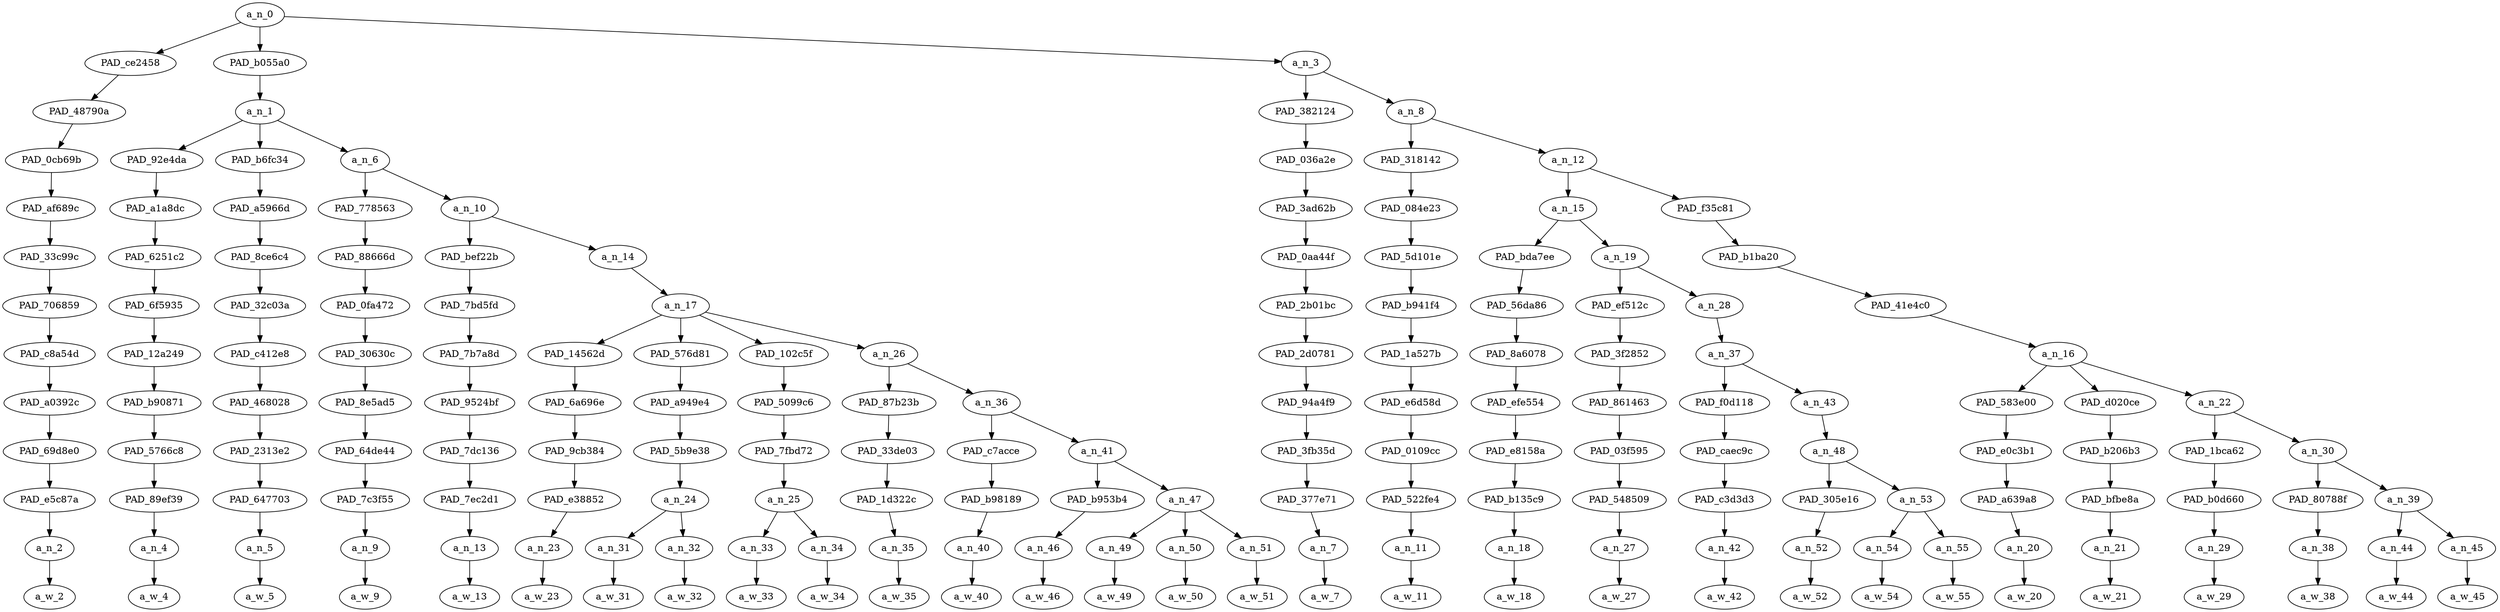 strict digraph "" {
	a_n_0	[div_dir=1,
		index=0,
		level=12,
		pos="11.420572916666666,12!",
		text_span="[0, 1, 2, 3, 4, 5, 6, 7, 8, 9, 10, 11, 12, 13, 14, 15, 16, 17, 18, 19, 20, 21, 22, 23, 24, 25, 26, 27, 28, 29]",
		value=0.99999999];
	PAD_ce2458	[div_dir=1,
		index=1,
		level=11,
		pos="15.0,11!",
		text_span="[15]",
		value=0.02123434];
	a_n_0 -> PAD_ce2458;
	PAD_b055a0	[div_dir=1,
		index=0,
		level=11,
		pos="1.4791666666666667,11!",
		text_span="[0, 1, 2, 3, 4, 5, 6, 7, 8, 9, 10, 11, 12, 13, 14]",
		value=0.55480611];
	a_n_0 -> PAD_b055a0;
	a_n_3	[div_dir=1,
		index=2,
		level=11,
		pos="17.782552083333336,11!",
		text_span="[16, 17, 18, 19, 20, 21, 22, 23, 24, 25, 26, 27, 28, 29]",
		value=0.42381063];
	a_n_0 -> a_n_3;
	PAD_48790a	[div_dir=1,
		index=1,
		level=10,
		pos="15.0,10!",
		text_span="[15]",
		value=0.02123434];
	PAD_ce2458 -> PAD_48790a;
	PAD_0cb69b	[div_dir=1,
		index=3,
		level=9,
		pos="15.0,9!",
		text_span="[15]",
		value=0.02123434];
	PAD_48790a -> PAD_0cb69b;
	PAD_af689c	[div_dir=1,
		index=4,
		level=8,
		pos="15.0,8!",
		text_span="[15]",
		value=0.02123434];
	PAD_0cb69b -> PAD_af689c;
	PAD_33c99c	[div_dir=1,
		index=5,
		level=7,
		pos="15.0,7!",
		text_span="[15]",
		value=0.02123434];
	PAD_af689c -> PAD_33c99c;
	PAD_706859	[div_dir=1,
		index=5,
		level=6,
		pos="15.0,6!",
		text_span="[15]",
		value=0.02123434];
	PAD_33c99c -> PAD_706859;
	PAD_c8a54d	[div_dir=1,
		index=8,
		level=5,
		pos="15.0,5!",
		text_span="[15]",
		value=0.02123434];
	PAD_706859 -> PAD_c8a54d;
	PAD_a0392c	[div_dir=1,
		index=9,
		level=4,
		pos="15.0,4!",
		text_span="[15]",
		value=0.02123434];
	PAD_c8a54d -> PAD_a0392c;
	PAD_69d8e0	[div_dir=1,
		index=10,
		level=3,
		pos="15.0,3!",
		text_span="[15]",
		value=0.02123434];
	PAD_a0392c -> PAD_69d8e0;
	PAD_e5c87a	[div_dir=1,
		index=11,
		level=2,
		pos="15.0,2!",
		text_span="[15]",
		value=0.02123434];
	PAD_69d8e0 -> PAD_e5c87a;
	a_n_2	[div_dir=1,
		index=15,
		level=1,
		pos="15.0,1!",
		text_span="[15]",
		value=0.02123434];
	PAD_e5c87a -> a_n_2;
	a_w_2	[div_dir=0,
		index=15,
		level=0,
		pos="15,0!",
		text_span="[15]",
		value=it];
	a_n_2 -> a_w_2;
	a_n_1	[div_dir=1,
		index=0,
		level=10,
		pos="1.4791666666666667,10!",
		text_span="[0, 1, 2, 3, 4, 5, 6, 7, 8, 9, 10, 11, 12, 13, 14]",
		value=0.55480611];
	PAD_b055a0 -> a_n_1;
	PAD_92e4da	[div_dir=1,
		index=0,
		level=9,
		pos="0.0,9!",
		text_span="[0]",
		value=0.03740159];
	a_n_1 -> PAD_92e4da;
	PAD_b6fc34	[div_dir=-1,
		index=1,
		level=9,
		pos="1.0,9!",
		text_span="[1]",
		value=0.04365316];
	a_n_1 -> PAD_b6fc34;
	a_n_6	[div_dir=1,
		index=2,
		level=9,
		pos="3.4375,9!",
		text_span="[2, 3, 4, 5, 6, 7, 8, 9, 10, 11, 12, 13, 14]",
		value=0.47360919];
	a_n_1 -> a_n_6;
	PAD_a1a8dc	[div_dir=1,
		index=0,
		level=8,
		pos="0.0,8!",
		text_span="[0]",
		value=0.03740159];
	PAD_92e4da -> PAD_a1a8dc;
	PAD_6251c2	[div_dir=1,
		index=0,
		level=7,
		pos="0.0,7!",
		text_span="[0]",
		value=0.03740159];
	PAD_a1a8dc -> PAD_6251c2;
	PAD_6f5935	[div_dir=1,
		index=0,
		level=6,
		pos="0.0,6!",
		text_span="[0]",
		value=0.03740159];
	PAD_6251c2 -> PAD_6f5935;
	PAD_12a249	[div_dir=1,
		index=0,
		level=5,
		pos="0.0,5!",
		text_span="[0]",
		value=0.03740159];
	PAD_6f5935 -> PAD_12a249;
	PAD_b90871	[div_dir=1,
		index=0,
		level=4,
		pos="0.0,4!",
		text_span="[0]",
		value=0.03740159];
	PAD_12a249 -> PAD_b90871;
	PAD_5766c8	[div_dir=1,
		index=0,
		level=3,
		pos="0.0,3!",
		text_span="[0]",
		value=0.03740159];
	PAD_b90871 -> PAD_5766c8;
	PAD_89ef39	[div_dir=1,
		index=0,
		level=2,
		pos="0.0,2!",
		text_span="[0]",
		value=0.03740159];
	PAD_5766c8 -> PAD_89ef39;
	a_n_4	[div_dir=1,
		index=0,
		level=1,
		pos="0.0,1!",
		text_span="[0]",
		value=0.03740159];
	PAD_89ef39 -> a_n_4;
	a_w_4	[div_dir=0,
		index=0,
		level=0,
		pos="0,0!",
		text_span="[0]",
		value="<user>"];
	a_n_4 -> a_w_4;
	PAD_a5966d	[div_dir=-1,
		index=1,
		level=8,
		pos="1.0,8!",
		text_span="[1]",
		value=0.04365316];
	PAD_b6fc34 -> PAD_a5966d;
	PAD_8ce6c4	[div_dir=-1,
		index=1,
		level=7,
		pos="1.0,7!",
		text_span="[1]",
		value=0.04365316];
	PAD_a5966d -> PAD_8ce6c4;
	PAD_32c03a	[div_dir=-1,
		index=1,
		level=6,
		pos="1.0,6!",
		text_span="[1]",
		value=0.04365316];
	PAD_8ce6c4 -> PAD_32c03a;
	PAD_c412e8	[div_dir=-1,
		index=1,
		level=5,
		pos="1.0,5!",
		text_span="[1]",
		value=0.04365316];
	PAD_32c03a -> PAD_c412e8;
	PAD_468028	[div_dir=-1,
		index=1,
		level=4,
		pos="1.0,4!",
		text_span="[1]",
		value=0.04365316];
	PAD_c412e8 -> PAD_468028;
	PAD_2313e2	[div_dir=-1,
		index=1,
		level=3,
		pos="1.0,3!",
		text_span="[1]",
		value=0.04365316];
	PAD_468028 -> PAD_2313e2;
	PAD_647703	[div_dir=-1,
		index=1,
		level=2,
		pos="1.0,2!",
		text_span="[1]",
		value=0.04365316];
	PAD_2313e2 -> PAD_647703;
	a_n_5	[div_dir=-1,
		index=1,
		level=1,
		pos="1.0,1!",
		text_span="[1]",
		value=0.04365316];
	PAD_647703 -> a_n_5;
	a_w_5	[div_dir=0,
		index=1,
		level=0,
		pos="1,0!",
		text_span="[1]",
		value=hey];
	a_n_5 -> a_w_5;
	PAD_778563	[div_dir=-1,
		index=2,
		level=8,
		pos="2.0,8!",
		text_span="[2]",
		value=0.05036320];
	a_n_6 -> PAD_778563;
	a_n_10	[div_dir=1,
		index=3,
		level=8,
		pos="4.875,8!",
		text_span="[3, 4, 5, 6, 7, 8, 9, 10, 11, 12, 13, 14]",
		value=0.42312153];
	a_n_6 -> a_n_10;
	PAD_88666d	[div_dir=-1,
		index=2,
		level=7,
		pos="2.0,7!",
		text_span="[2]",
		value=0.05036320];
	PAD_778563 -> PAD_88666d;
	PAD_0fa472	[div_dir=-1,
		index=2,
		level=6,
		pos="2.0,6!",
		text_span="[2]",
		value=0.05036320];
	PAD_88666d -> PAD_0fa472;
	PAD_30630c	[div_dir=-1,
		index=2,
		level=5,
		pos="2.0,5!",
		text_span="[2]",
		value=0.05036320];
	PAD_0fa472 -> PAD_30630c;
	PAD_8e5ad5	[div_dir=-1,
		index=2,
		level=4,
		pos="2.0,4!",
		text_span="[2]",
		value=0.05036320];
	PAD_30630c -> PAD_8e5ad5;
	PAD_64de44	[div_dir=-1,
		index=2,
		level=3,
		pos="2.0,3!",
		text_span="[2]",
		value=0.05036320];
	PAD_8e5ad5 -> PAD_64de44;
	PAD_7c3f55	[div_dir=-1,
		index=2,
		level=2,
		pos="2.0,2!",
		text_span="[2]",
		value=0.05036320];
	PAD_64de44 -> PAD_7c3f55;
	a_n_9	[div_dir=-1,
		index=2,
		level=1,
		pos="2.0,1!",
		text_span="[2]",
		value=0.05036320];
	PAD_7c3f55 -> a_n_9;
	a_w_9	[div_dir=0,
		index=2,
		level=0,
		pos="2,0!",
		text_span="[2]",
		value=mate];
	a_n_9 -> a_w_9;
	PAD_bef22b	[div_dir=1,
		index=3,
		level=7,
		pos="3.0,7!",
		text_span="[3]",
		value=0.03203832];
	a_n_10 -> PAD_bef22b;
	a_n_14	[div_dir=1,
		index=4,
		level=7,
		pos="6.75,7!",
		text_span="[4, 5, 6, 7, 8, 9, 10, 11, 12, 13, 14]",
		value=0.39087980];
	a_n_10 -> a_n_14;
	PAD_7bd5fd	[div_dir=1,
		index=3,
		level=6,
		pos="3.0,6!",
		text_span="[3]",
		value=0.03203832];
	PAD_bef22b -> PAD_7bd5fd;
	PAD_7b7a8d	[div_dir=1,
		index=3,
		level=5,
		pos="3.0,5!",
		text_span="[3]",
		value=0.03203832];
	PAD_7bd5fd -> PAD_7b7a8d;
	PAD_9524bf	[div_dir=1,
		index=3,
		level=4,
		pos="3.0,4!",
		text_span="[3]",
		value=0.03203832];
	PAD_7b7a8d -> PAD_9524bf;
	PAD_7dc136	[div_dir=1,
		index=3,
		level=3,
		pos="3.0,3!",
		text_span="[3]",
		value=0.03203832];
	PAD_9524bf -> PAD_7dc136;
	PAD_7ec2d1	[div_dir=1,
		index=3,
		level=2,
		pos="3.0,2!",
		text_span="[3]",
		value=0.03203832];
	PAD_7dc136 -> PAD_7ec2d1;
	a_n_13	[div_dir=1,
		index=3,
		level=1,
		pos="3.0,1!",
		text_span="[3]",
		value=0.03203832];
	PAD_7ec2d1 -> a_n_13;
	a_w_13	[div_dir=0,
		index=3,
		level=0,
		pos="3,0!",
		text_span="[3]",
		value=what];
	a_n_13 -> a_w_13;
	a_n_17	[div_dir=1,
		index=4,
		level=6,
		pos="6.75,6!",
		text_span="[4, 5, 6, 7, 8, 9, 10, 11, 12, 13, 14]",
		value=0.39072137];
	a_n_14 -> a_n_17;
	PAD_14562d	[div_dir=1,
		index=4,
		level=5,
		pos="4.0,5!",
		text_span="[4]",
		value=0.02309278];
	a_n_17 -> PAD_14562d;
	PAD_576d81	[div_dir=-1,
		index=5,
		level=5,
		pos="5.5,5!",
		text_span="[5, 6]",
		value=0.05801090];
	a_n_17 -> PAD_576d81;
	PAD_102c5f	[div_dir=1,
		index=6,
		level=5,
		pos="7.5,5!",
		text_span="[7, 8]",
		value=0.07213596];
	a_n_17 -> PAD_102c5f;
	a_n_26	[div_dir=1,
		index=7,
		level=5,
		pos="10.0,5!",
		text_span="[9, 10, 11, 12, 13, 14]",
		value=0.23732330];
	a_n_17 -> a_n_26;
	PAD_6a696e	[div_dir=1,
		index=4,
		level=4,
		pos="4.0,4!",
		text_span="[4]",
		value=0.02309278];
	PAD_14562d -> PAD_6a696e;
	PAD_9cb384	[div_dir=1,
		index=4,
		level=3,
		pos="4.0,3!",
		text_span="[4]",
		value=0.02309278];
	PAD_6a696e -> PAD_9cb384;
	PAD_e38852	[div_dir=1,
		index=4,
		level=2,
		pos="4.0,2!",
		text_span="[4]",
		value=0.02309278];
	PAD_9cb384 -> PAD_e38852;
	a_n_23	[div_dir=1,
		index=4,
		level=1,
		pos="4.0,1!",
		text_span="[4]",
		value=0.02309278];
	PAD_e38852 -> a_n_23;
	a_w_23	[div_dir=0,
		index=4,
		level=0,
		pos="4,0!",
		text_span="[4]",
		value=are];
	a_n_23 -> a_w_23;
	PAD_a949e4	[div_dir=-1,
		index=5,
		level=4,
		pos="5.5,4!",
		text_span="[5, 6]",
		value=0.05801090];
	PAD_576d81 -> PAD_a949e4;
	PAD_5b9e38	[div_dir=-1,
		index=5,
		level=3,
		pos="5.5,3!",
		text_span="[5, 6]",
		value=0.05801090];
	PAD_a949e4 -> PAD_5b9e38;
	a_n_24	[div_dir=-1,
		index=5,
		level=2,
		pos="5.5,2!",
		text_span="[5, 6]",
		value=0.05801090];
	PAD_5b9e38 -> a_n_24;
	a_n_31	[div_dir=-1,
		index=5,
		level=1,
		pos="5.0,1!",
		text_span="[5]",
		value=0.02282255];
	a_n_24 -> a_n_31;
	a_n_32	[div_dir=1,
		index=6,
		level=1,
		pos="6.0,1!",
		text_span="[6]",
		value=0.03518522];
	a_n_24 -> a_n_32;
	a_w_31	[div_dir=0,
		index=5,
		level=0,
		pos="5,0!",
		text_span="[5]",
		value=the];
	a_n_31 -> a_w_31;
	a_w_32	[div_dir=0,
		index=6,
		level=0,
		pos="6,0!",
		text_span="[6]",
		value=stats];
	a_n_32 -> a_w_32;
	PAD_5099c6	[div_dir=1,
		index=6,
		level=4,
		pos="7.5,4!",
		text_span="[7, 8]",
		value=0.07213596];
	PAD_102c5f -> PAD_5099c6;
	PAD_7fbd72	[div_dir=1,
		index=6,
		level=3,
		pos="7.5,3!",
		text_span="[7, 8]",
		value=0.07213596];
	PAD_5099c6 -> PAD_7fbd72;
	a_n_25	[div_dir=1,
		index=6,
		level=2,
		pos="7.5,2!",
		text_span="[7, 8]",
		value=0.07213596];
	PAD_7fbd72 -> a_n_25;
	a_n_33	[div_dir=-1,
		index=7,
		level=1,
		pos="7.0,1!",
		text_span="[7]",
		value=0.02347788];
	a_n_25 -> a_n_33;
	a_n_34	[div_dir=1,
		index=8,
		level=1,
		pos="8.0,1!",
		text_span="[8]",
		value=0.04864136];
	a_n_25 -> a_n_34;
	a_w_33	[div_dir=0,
		index=7,
		level=0,
		pos="7,0!",
		text_span="[7]",
		value=on];
	a_n_33 -> a_w_33;
	a_w_34	[div_dir=0,
		index=8,
		level=0,
		pos="8,0!",
		text_span="[8]",
		value=rape];
	a_n_34 -> a_w_34;
	PAD_87b23b	[div_dir=1,
		index=7,
		level=4,
		pos="9.0,4!",
		text_span="[9]",
		value=0.02399004];
	a_n_26 -> PAD_87b23b;
	a_n_36	[div_dir=1,
		index=8,
		level=4,
		pos="11.0,4!",
		text_span="[10, 11, 12, 13, 14]",
		value=0.21314566];
	a_n_26 -> a_n_36;
	PAD_33de03	[div_dir=1,
		index=7,
		level=3,
		pos="9.0,3!",
		text_span="[9]",
		value=0.02399004];
	PAD_87b23b -> PAD_33de03;
	PAD_1d322c	[div_dir=1,
		index=7,
		level=2,
		pos="9.0,2!",
		text_span="[9]",
		value=0.02399004];
	PAD_33de03 -> PAD_1d322c;
	a_n_35	[div_dir=1,
		index=9,
		level=1,
		pos="9.0,1!",
		text_span="[9]",
		value=0.02399004];
	PAD_1d322c -> a_n_35;
	a_w_35	[div_dir=0,
		index=9,
		level=0,
		pos="9,0!",
		text_span="[9]",
		value=when];
	a_n_35 -> a_w_35;
	PAD_c7acce	[div_dir=1,
		index=8,
		level=3,
		pos="10.0,3!",
		text_span="[10]",
		value=0.02808451];
	a_n_36 -> PAD_c7acce;
	a_n_41	[div_dir=1,
		index=9,
		level=3,
		pos="12.0,3!",
		text_span="[11, 12, 13, 14]",
		value=0.18491166];
	a_n_36 -> a_n_41;
	PAD_b98189	[div_dir=1,
		index=8,
		level=2,
		pos="10.0,2!",
		text_span="[10]",
		value=0.02808451];
	PAD_c7acce -> PAD_b98189;
	a_n_40	[div_dir=1,
		index=10,
		level=1,
		pos="10.0,1!",
		text_span="[10]",
		value=0.02808451];
	PAD_b98189 -> a_n_40;
	a_w_40	[div_dir=0,
		index=10,
		level=0,
		pos="10,0!",
		text_span="[10]",
		value=i];
	a_n_40 -> a_w_40;
	PAD_b953b4	[div_dir=1,
		index=9,
		level=2,
		pos="11.0,2!",
		text_span="[11]",
		value=0.02120430];
	a_n_41 -> PAD_b953b4;
	a_n_47	[div_dir=1,
		index=10,
		level=2,
		pos="13.0,2!",
		text_span="[12, 13, 14]",
		value=0.16356141];
	a_n_41 -> a_n_47;
	a_n_46	[div_dir=1,
		index=11,
		level=1,
		pos="11.0,1!",
		text_span="[11]",
		value=0.02120430];
	PAD_b953b4 -> a_n_46;
	a_w_46	[div_dir=0,
		index=11,
		level=0,
		pos="11,0!",
		text_span="[11]",
		value=saw];
	a_n_46 -> a_w_46;
	a_n_49	[div_dir=1,
		index=12,
		level=1,
		pos="12.0,1!",
		text_span="[12]",
		value=0.02067244];
	a_n_47 -> a_n_49;
	a_n_50	[div_dir=1,
		index=13,
		level=1,
		pos="13.0,1!",
		text_span="[13]",
		value=0.11158672];
	a_n_47 -> a_n_50;
	a_n_51	[div_dir=1,
		index=14,
		level=1,
		pos="14.0,1!",
		text_span="[14]",
		value=0.03116418];
	a_n_47 -> a_n_51;
	a_w_49	[div_dir=0,
		index=12,
		level=0,
		pos="12,0!",
		text_span="[12]",
		value=the1];
	a_n_49 -> a_w_49;
	a_w_50	[div_dir=0,
		index=13,
		level=0,
		pos="13,0!",
		text_span="[13]",
		value=nisvs];
	a_n_50 -> a_w_50;
	a_w_51	[div_dir=0,
		index=14,
		level=0,
		pos="14,0!",
		text_span="[14]",
		value=survey];
	a_n_51 -> a_w_51;
	PAD_382124	[div_dir=1,
		index=2,
		level=10,
		pos="16.0,10!",
		text_span="[16]",
		value=0.02429326];
	a_n_3 -> PAD_382124;
	a_n_8	[div_dir=1,
		index=3,
		level=10,
		pos="19.565104166666668,10!",
		text_span="[17, 18, 19, 20, 21, 22, 23, 24, 25, 26, 27, 28, 29]",
		value=0.39945159];
	a_n_3 -> a_n_8;
	PAD_036a2e	[div_dir=1,
		index=4,
		level=9,
		pos="16.0,9!",
		text_span="[16]",
		value=0.02429326];
	PAD_382124 -> PAD_036a2e;
	PAD_3ad62b	[div_dir=1,
		index=5,
		level=8,
		pos="16.0,8!",
		text_span="[16]",
		value=0.02429326];
	PAD_036a2e -> PAD_3ad62b;
	PAD_0aa44f	[div_dir=1,
		index=6,
		level=7,
		pos="16.0,7!",
		text_span="[16]",
		value=0.02429326];
	PAD_3ad62b -> PAD_0aa44f;
	PAD_2b01bc	[div_dir=1,
		index=6,
		level=6,
		pos="16.0,6!",
		text_span="[16]",
		value=0.02429326];
	PAD_0aa44f -> PAD_2b01bc;
	PAD_2d0781	[div_dir=1,
		index=9,
		level=5,
		pos="16.0,5!",
		text_span="[16]",
		value=0.02429326];
	PAD_2b01bc -> PAD_2d0781;
	PAD_94a4f9	[div_dir=1,
		index=10,
		level=4,
		pos="16.0,4!",
		text_span="[16]",
		value=0.02429326];
	PAD_2d0781 -> PAD_94a4f9;
	PAD_3fb35d	[div_dir=1,
		index=11,
		level=3,
		pos="16.0,3!",
		text_span="[16]",
		value=0.02429326];
	PAD_94a4f9 -> PAD_3fb35d;
	PAD_377e71	[div_dir=1,
		index=12,
		level=2,
		pos="16.0,2!",
		text_span="[16]",
		value=0.02429326];
	PAD_3fb35d -> PAD_377e71;
	a_n_7	[div_dir=1,
		index=16,
		level=1,
		pos="16.0,1!",
		text_span="[16]",
		value=0.02429326];
	PAD_377e71 -> a_n_7;
	a_w_7	[div_dir=0,
		index=16,
		level=0,
		pos="16,0!",
		text_span="[16]",
		value=stated];
	a_n_7 -> a_w_7;
	PAD_318142	[div_dir=-1,
		index=5,
		level=9,
		pos="17.0,9!",
		text_span="[17]",
		value=0.01848915];
	a_n_8 -> PAD_318142;
	a_n_12	[div_dir=1,
		index=6,
		level=9,
		pos="22.130208333333336,9!",
		text_span="[18, 19, 20, 21, 22, 23, 24, 25, 26, 27, 28, 29]",
		value=0.38092719];
	a_n_8 -> a_n_12;
	PAD_084e23	[div_dir=-1,
		index=6,
		level=8,
		pos="17.0,8!",
		text_span="[17]",
		value=0.01848915];
	PAD_318142 -> PAD_084e23;
	PAD_5d101e	[div_dir=-1,
		index=7,
		level=7,
		pos="17.0,7!",
		text_span="[17]",
		value=0.01848915];
	PAD_084e23 -> PAD_5d101e;
	PAD_b941f4	[div_dir=-1,
		index=7,
		level=6,
		pos="17.0,6!",
		text_span="[17]",
		value=0.01848915];
	PAD_5d101e -> PAD_b941f4;
	PAD_1a527b	[div_dir=-1,
		index=10,
		level=5,
		pos="17.0,5!",
		text_span="[17]",
		value=0.01848915];
	PAD_b941f4 -> PAD_1a527b;
	PAD_e6d58d	[div_dir=-1,
		index=11,
		level=4,
		pos="17.0,4!",
		text_span="[17]",
		value=0.01848915];
	PAD_1a527b -> PAD_e6d58d;
	PAD_0109cc	[div_dir=-1,
		index=12,
		level=3,
		pos="17.0,3!",
		text_span="[17]",
		value=0.01848915];
	PAD_e6d58d -> PAD_0109cc;
	PAD_522fe4	[div_dir=-1,
		index=13,
		level=2,
		pos="17.0,2!",
		text_span="[17]",
		value=0.01848915];
	PAD_0109cc -> PAD_522fe4;
	a_n_11	[div_dir=-1,
		index=17,
		level=1,
		pos="17.0,1!",
		text_span="[17]",
		value=0.01848915];
	PAD_522fe4 -> a_n_11;
	a_w_11	[div_dir=0,
		index=17,
		level=0,
		pos="17,0!",
		text_span="[17]",
		value=that];
	a_n_11 -> a_w_11;
	a_n_15	[div_dir=1,
		index=7,
		level=8,
		pos="18.96875,8!",
		text_span="[18, 19, 20, 21, 22, 23]",
		value=0.18527902];
	a_n_12 -> a_n_15;
	PAD_f35c81	[div_dir=-1,
		index=8,
		level=8,
		pos="25.291666666666668,8!",
		text_span="[24, 25, 26, 27, 28, 29]",
		value=0.19560967];
	a_n_12 -> PAD_f35c81;
	PAD_bda7ee	[div_dir=-1,
		index=8,
		level=7,
		pos="18.0,7!",
		text_span="[18]",
		value=0.02460740];
	a_n_15 -> PAD_bda7ee;
	a_n_19	[div_dir=1,
		index=9,
		level=7,
		pos="19.9375,7!",
		text_span="[19, 20, 21, 22, 23]",
		value=0.16048508];
	a_n_15 -> a_n_19;
	PAD_56da86	[div_dir=-1,
		index=8,
		level=6,
		pos="18.0,6!",
		text_span="[18]",
		value=0.02460740];
	PAD_bda7ee -> PAD_56da86;
	PAD_8a6078	[div_dir=-1,
		index=11,
		level=5,
		pos="18.0,5!",
		text_span="[18]",
		value=0.02460740];
	PAD_56da86 -> PAD_8a6078;
	PAD_efe554	[div_dir=-1,
		index=12,
		level=4,
		pos="18.0,4!",
		text_span="[18]",
		value=0.02460740];
	PAD_8a6078 -> PAD_efe554;
	PAD_e8158a	[div_dir=-1,
		index=13,
		level=3,
		pos="18.0,3!",
		text_span="[18]",
		value=0.02460740];
	PAD_efe554 -> PAD_e8158a;
	PAD_b135c9	[div_dir=-1,
		index=14,
		level=2,
		pos="18.0,2!",
		text_span="[18]",
		value=0.02460740];
	PAD_e8158a -> PAD_b135c9;
	a_n_18	[div_dir=-1,
		index=18,
		level=1,
		pos="18.0,1!",
		text_span="[18]",
		value=0.02460740];
	PAD_b135c9 -> a_n_18;
	a_w_18	[div_dir=0,
		index=18,
		level=0,
		pos="18,0!",
		text_span="[18]",
		value=along];
	a_n_18 -> a_w_18;
	PAD_ef512c	[div_dir=1,
		index=9,
		level=6,
		pos="19.0,6!",
		text_span="[19]",
		value=0.02084680];
	a_n_19 -> PAD_ef512c;
	a_n_28	[div_dir=1,
		index=10,
		level=6,
		pos="20.875,6!",
		text_span="[20, 21, 22, 23]",
		value=0.13942368];
	a_n_19 -> a_n_28;
	PAD_3f2852	[div_dir=1,
		index=12,
		level=5,
		pos="19.0,5!",
		text_span="[19]",
		value=0.02084680];
	PAD_ef512c -> PAD_3f2852;
	PAD_861463	[div_dir=1,
		index=13,
		level=4,
		pos="19.0,4!",
		text_span="[19]",
		value=0.02084680];
	PAD_3f2852 -> PAD_861463;
	PAD_03f595	[div_dir=1,
		index=14,
		level=3,
		pos="19.0,3!",
		text_span="[19]",
		value=0.02084680];
	PAD_861463 -> PAD_03f595;
	PAD_548509	[div_dir=1,
		index=15,
		level=2,
		pos="19.0,2!",
		text_span="[19]",
		value=0.02084680];
	PAD_03f595 -> PAD_548509;
	a_n_27	[div_dir=1,
		index=19,
		level=1,
		pos="19.0,1!",
		text_span="[19]",
		value=0.02084680];
	PAD_548509 -> a_n_27;
	a_w_27	[div_dir=0,
		index=19,
		level=0,
		pos="19,0!",
		text_span="[19]",
		value=with];
	a_n_27 -> a_w_27;
	a_n_37	[div_dir=1,
		index=13,
		level=5,
		pos="20.875,5!",
		text_span="[20, 21, 22, 23]",
		value=0.13922908];
	a_n_28 -> a_n_37;
	PAD_f0d118	[div_dir=-1,
		index=14,
		level=4,
		pos="20.0,4!",
		text_span="[20]",
		value=0.02863561];
	a_n_37 -> PAD_f0d118;
	a_n_43	[div_dir=1,
		index=15,
		level=4,
		pos="21.75,4!",
		text_span="[21, 22, 23]",
		value=0.11039887];
	a_n_37 -> a_n_43;
	PAD_caec9c	[div_dir=-1,
		index=15,
		level=3,
		pos="20.0,3!",
		text_span="[20]",
		value=0.02863561];
	PAD_f0d118 -> PAD_caec9c;
	PAD_c3d3d3	[div_dir=-1,
		index=16,
		level=2,
		pos="20.0,2!",
		text_span="[20]",
		value=0.02863561];
	PAD_caec9c -> PAD_c3d3d3;
	a_n_42	[div_dir=-1,
		index=20,
		level=1,
		pos="20.0,1!",
		text_span="[20]",
		value=0.02863561];
	PAD_c3d3d3 -> a_n_42;
	a_w_42	[div_dir=0,
		index=20,
		level=0,
		pos="20,0!",
		text_span="[20]",
		value=made];
	a_n_42 -> a_w_42;
	a_n_48	[div_dir=1,
		index=16,
		level=3,
		pos="21.75,3!",
		text_span="[21, 22, 23]",
		value=0.11015475];
	a_n_43 -> a_n_48;
	PAD_305e16	[div_dir=1,
		index=17,
		level=2,
		pos="21.0,2!",
		text_span="[21]",
		value=0.02232639];
	a_n_48 -> PAD_305e16;
	a_n_53	[div_dir=1,
		index=18,
		level=2,
		pos="22.5,2!",
		text_span="[22, 23]",
		value=0.08758424];
	a_n_48 -> a_n_53;
	a_n_52	[div_dir=1,
		index=21,
		level=1,
		pos="21.0,1!",
		text_span="[21]",
		value=0.02232639];
	PAD_305e16 -> a_n_52;
	a_w_52	[div_dir=0,
		index=21,
		level=0,
		pos="21,0!",
		text_span="[21]",
		value=to];
	a_n_52 -> a_w_52;
	a_n_54	[div_dir=-1,
		index=22,
		level=1,
		pos="22.0,1!",
		text_span="[22]",
		value=0.04285883];
	a_n_53 -> a_n_54;
	a_n_55	[div_dir=1,
		index=23,
		level=1,
		pos="23.0,1!",
		text_span="[23]",
		value=0.04447772];
	a_n_53 -> a_n_55;
	a_w_54	[div_dir=0,
		index=22,
		level=0,
		pos="22,0!",
		text_span="[22]",
		value=penetrate];
	a_n_54 -> a_w_54;
	a_w_55	[div_dir=0,
		index=23,
		level=0,
		pos="23,0!",
		text_span="[23]",
		value=women];
	a_n_55 -> a_w_55;
	PAD_b1ba20	[div_dir=-1,
		index=10,
		level=7,
		pos="25.291666666666668,7!",
		text_span="[24, 25, 26, 27, 28, 29]",
		value=0.19560967];
	PAD_f35c81 -> PAD_b1ba20;
	PAD_41e4c0	[div_dir=-1,
		index=11,
		level=6,
		pos="25.291666666666668,6!",
		text_span="[24, 25, 26, 27, 28, 29]",
		value=0.19560967];
	PAD_b1ba20 -> PAD_41e4c0;
	a_n_16	[div_dir=-1,
		index=14,
		level=5,
		pos="25.291666666666668,5!",
		text_span="[24, 25, 26, 27, 28, 29]",
		value=0.19560967];
	PAD_41e4c0 -> a_n_16;
	PAD_583e00	[div_dir=-1,
		index=16,
		level=4,
		pos="24.0,4!",
		text_span="[24]",
		value=0.02167444];
	a_n_16 -> PAD_583e00;
	PAD_d020ce	[div_dir=1,
		index=17,
		level=4,
		pos="25.0,4!",
		text_span="[25]",
		value=0.02064774];
	a_n_16 -> PAD_d020ce;
	a_n_22	[div_dir=-1,
		index=18,
		level=4,
		pos="26.875,4!",
		text_span="[26, 27, 28, 29]",
		value=0.15315743];
	a_n_16 -> a_n_22;
	PAD_e0c3b1	[div_dir=-1,
		index=17,
		level=3,
		pos="24.0,3!",
		text_span="[24]",
		value=0.02167444];
	PAD_583e00 -> PAD_e0c3b1;
	PAD_a639a8	[div_dir=-1,
		index=19,
		level=2,
		pos="24.0,2!",
		text_span="[24]",
		value=0.02167444];
	PAD_e0c3b1 -> PAD_a639a8;
	a_n_20	[div_dir=-1,
		index=24,
		level=1,
		pos="24.0,1!",
		text_span="[24]",
		value=0.02167444];
	PAD_a639a8 -> a_n_20;
	a_w_20	[div_dir=0,
		index=24,
		level=0,
		pos="24,0!",
		text_span="[24]",
		value=are1];
	a_n_20 -> a_w_20;
	PAD_b206b3	[div_dir=1,
		index=18,
		level=3,
		pos="25.0,3!",
		text_span="[25]",
		value=0.02064774];
	PAD_d020ce -> PAD_b206b3;
	PAD_bfbe8a	[div_dir=1,
		index=20,
		level=2,
		pos="25.0,2!",
		text_span="[25]",
		value=0.02064774];
	PAD_b206b3 -> PAD_bfbe8a;
	a_n_21	[div_dir=1,
		index=25,
		level=1,
		pos="25.0,1!",
		text_span="[25]",
		value=0.02064774];
	PAD_bfbe8a -> a_n_21;
	a_w_21	[div_dir=0,
		index=25,
		level=0,
		pos="25,0!",
		text_span="[25]",
		value=still];
	a_n_21 -> a_w_21;
	PAD_1bca62	[div_dir=-1,
		index=19,
		level=3,
		pos="26.0,3!",
		text_span="[26]",
		value=0.04462590];
	a_n_22 -> PAD_1bca62;
	a_n_30	[div_dir=-1,
		index=20,
		level=3,
		pos="27.75,3!",
		text_span="[27, 28, 29]",
		value=0.10832355];
	a_n_22 -> a_n_30;
	PAD_b0d660	[div_dir=-1,
		index=21,
		level=2,
		pos="26.0,2!",
		text_span="[26]",
		value=0.04462590];
	PAD_1bca62 -> PAD_b0d660;
	a_n_29	[div_dir=-1,
		index=26,
		level=1,
		pos="26.0,1!",
		text_span="[26]",
		value=0.04462590];
	PAD_b0d660 -> a_n_29;
	a_w_29	[div_dir=0,
		index=26,
		level=0,
		pos="26,0!",
		text_span="[26]",
		value=raped];
	a_n_29 -> a_w_29;
	PAD_80788f	[div_dir=-1,
		index=22,
		level=2,
		pos="27.0,2!",
		text_span="[27]",
		value=0.02251963];
	a_n_30 -> PAD_80788f;
	a_n_39	[div_dir=-1,
		index=23,
		level=2,
		pos="28.5,2!",
		text_span="[28, 29]",
		value=0.08570436];
	a_n_30 -> a_n_39;
	a_n_38	[div_dir=-1,
		index=27,
		level=1,
		pos="27.0,1!",
		text_span="[27]",
		value=0.02251963];
	PAD_80788f -> a_n_38;
	a_w_38	[div_dir=0,
		index=27,
		level=0,
		pos="27,0!",
		text_span="[27]",
		value=at];
	a_n_38 -> a_w_38;
	a_n_44	[div_dir=1,
		index=28,
		level=1,
		pos="28.0,1!",
		text_span="[28]",
		value=0.03159245];
	a_n_39 -> a_n_44;
	a_n_45	[div_dir=-1,
		index=29,
		level=1,
		pos="29.0,1!",
		text_span="[29]",
		value=0.05399404];
	a_n_39 -> a_n_45;
	a_w_44	[div_dir=0,
		index=28,
		level=0,
		pos="28,0!",
		text_span="[28]",
		value=higher];
	a_n_44 -> a_w_44;
	a_w_45	[div_dir=0,
		index=29,
		level=0,
		pos="29,0!",
		text_span="[29]",
		value=numbers];
	a_n_45 -> a_w_45;
}
